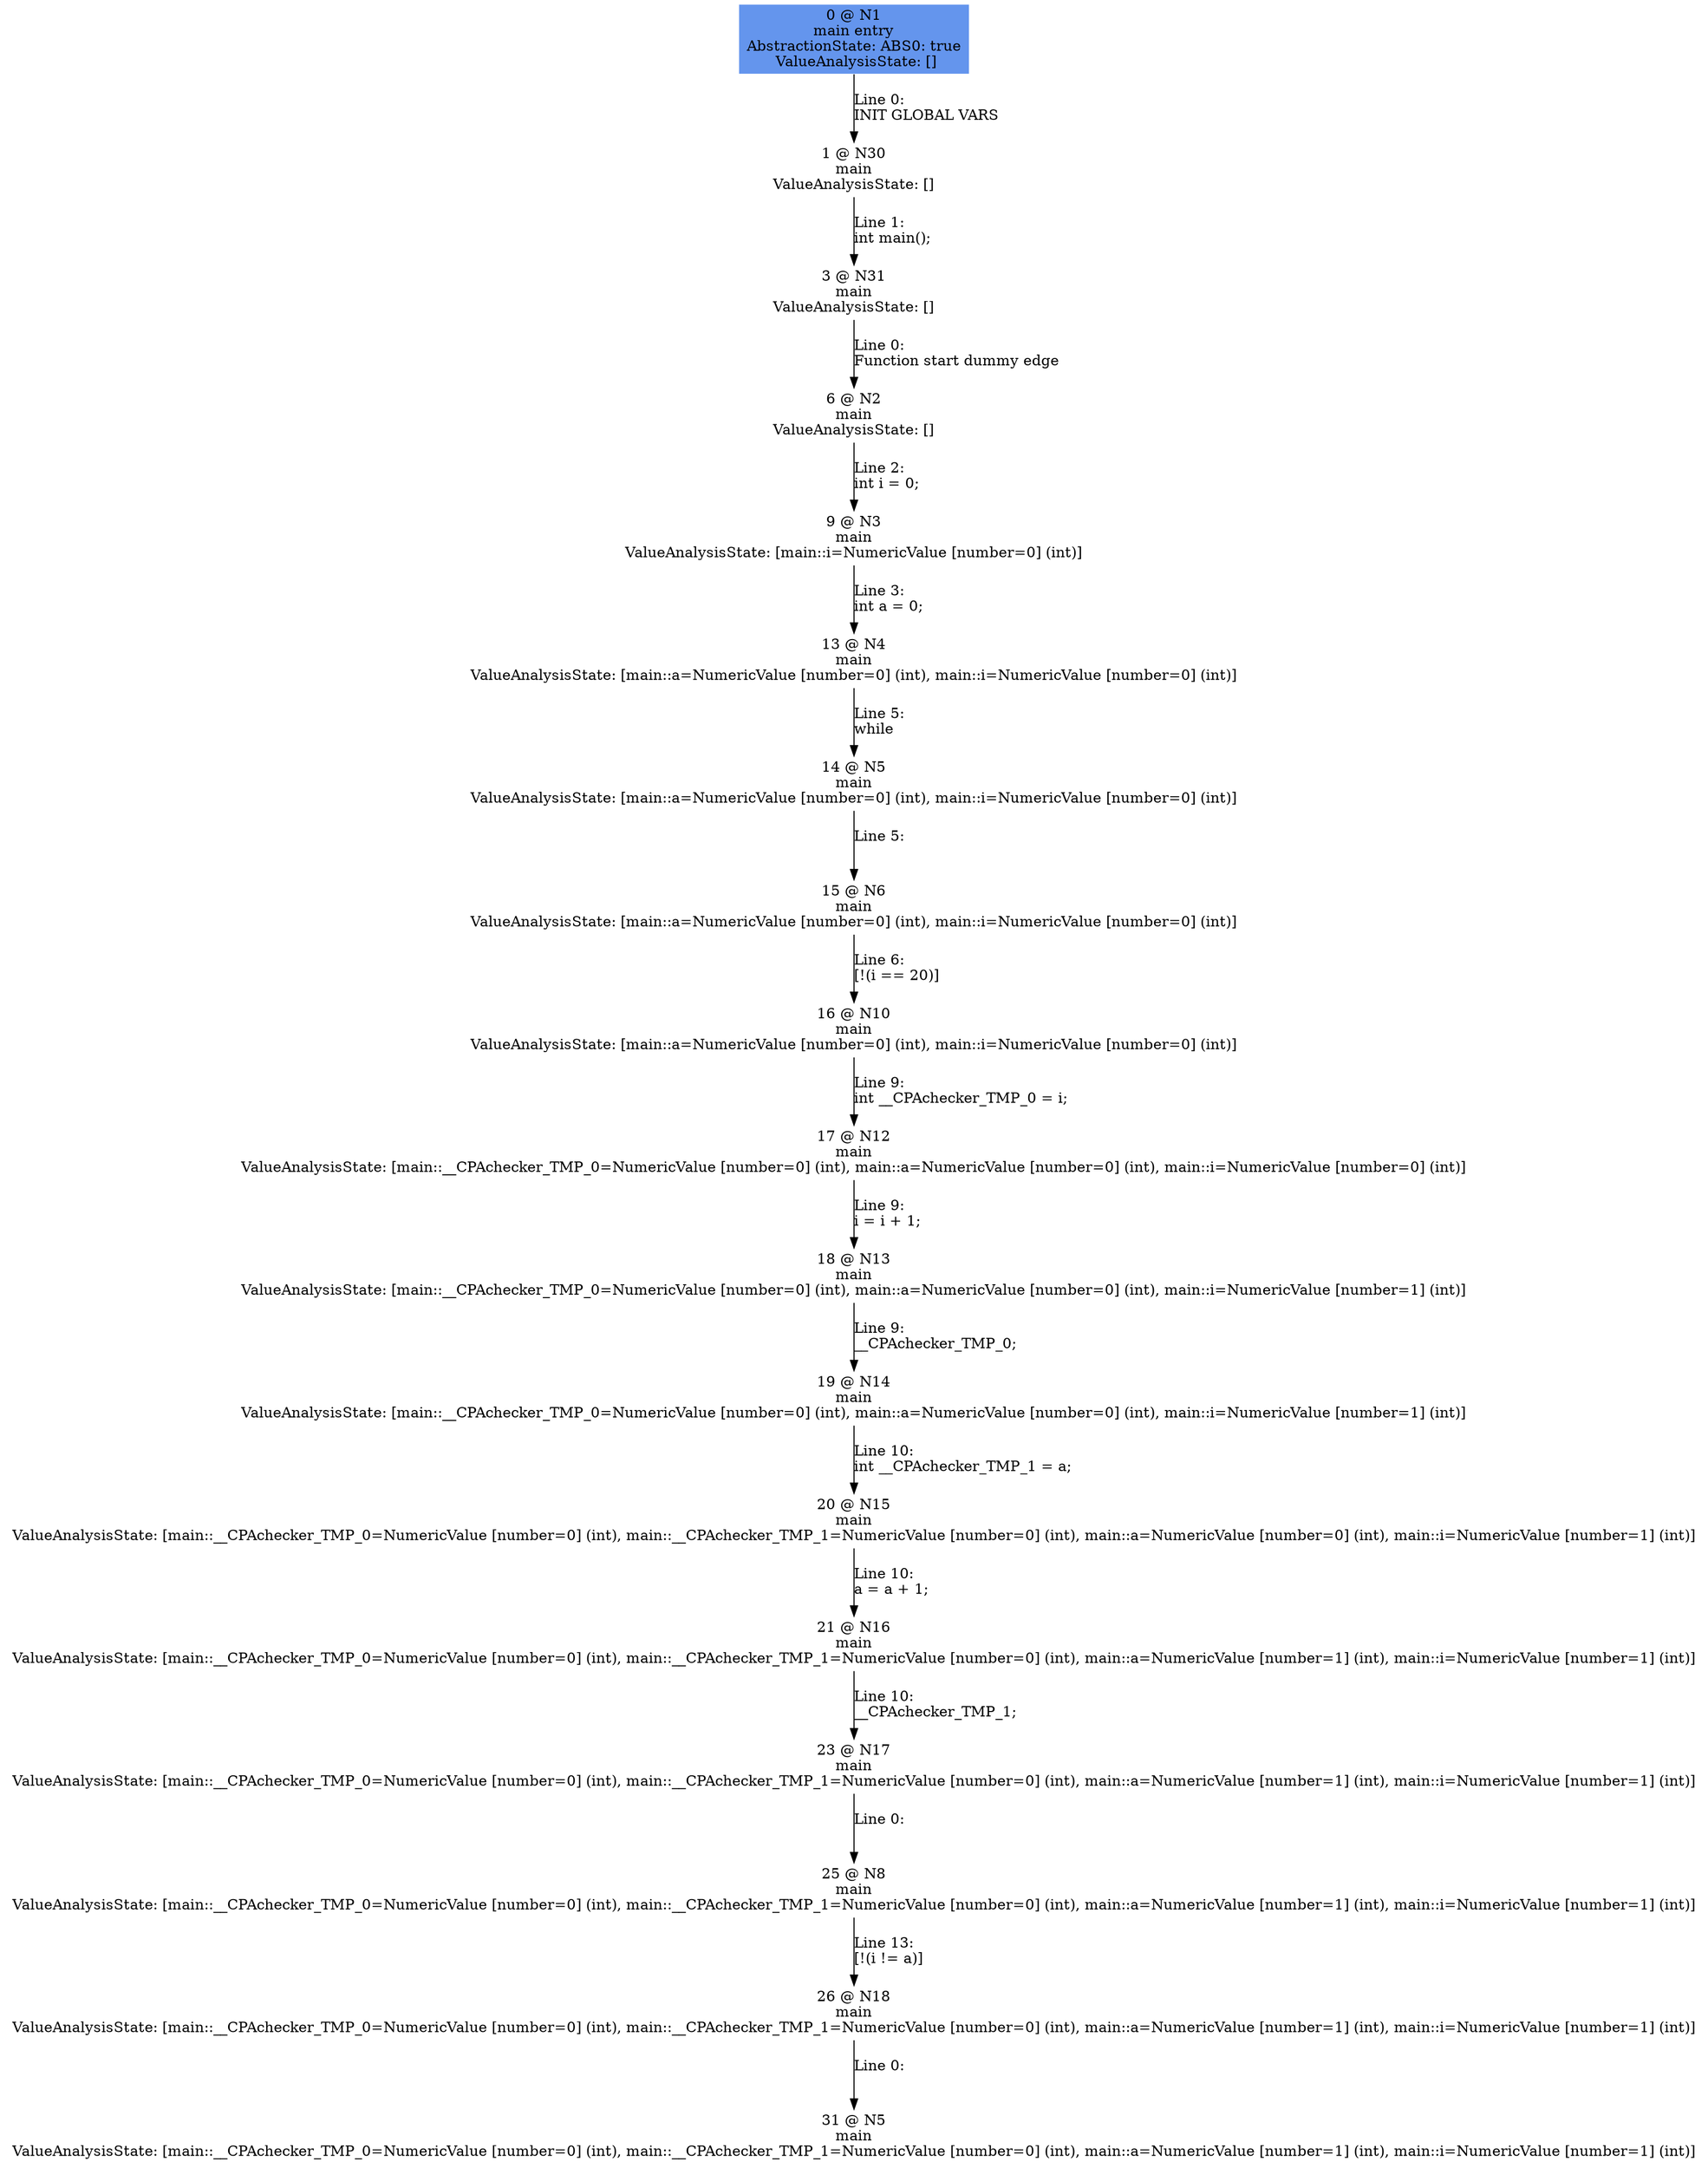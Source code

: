 digraph ARG {
node [style="filled" shape="box" color="white"]
0 [fillcolor="cornflowerblue" label="0 @ N1\nmain entry\nAbstractionState: ABS0: true\n ValueAnalysisState: []\n" id="0"]
1 [label="1 @ N30\nmain\nValueAnalysisState: []\n" id="1"]
3 [label="3 @ N31\nmain\nValueAnalysisState: []\n" id="3"]
6 [label="6 @ N2\nmain\nValueAnalysisState: []\n" id="6"]
9 [label="9 @ N3\nmain\nValueAnalysisState: [main::i=NumericValue [number=0] (int)]\n" id="9"]
13 [label="13 @ N4\nmain\nValueAnalysisState: [main::a=NumericValue [number=0] (int), main::i=NumericValue [number=0] (int)]\n" id="13"]
14 [label="14 @ N5\nmain\nValueAnalysisState: [main::a=NumericValue [number=0] (int), main::i=NumericValue [number=0] (int)]\n" id="14"]
15 [label="15 @ N6\nmain\nValueAnalysisState: [main::a=NumericValue [number=0] (int), main::i=NumericValue [number=0] (int)]\n" id="15"]
16 [label="16 @ N10\nmain\nValueAnalysisState: [main::a=NumericValue [number=0] (int), main::i=NumericValue [number=0] (int)]\n" id="16"]
17 [label="17 @ N12\nmain\nValueAnalysisState: [main::__CPAchecker_TMP_0=NumericValue [number=0] (int), main::a=NumericValue [number=0] (int), main::i=NumericValue [number=0] (int)]\n" id="17"]
18 [label="18 @ N13\nmain\nValueAnalysisState: [main::__CPAchecker_TMP_0=NumericValue [number=0] (int), main::a=NumericValue [number=0] (int), main::i=NumericValue [number=1] (int)]\n" id="18"]
19 [label="19 @ N14\nmain\nValueAnalysisState: [main::__CPAchecker_TMP_0=NumericValue [number=0] (int), main::a=NumericValue [number=0] (int), main::i=NumericValue [number=1] (int)]\n" id="19"]
20 [label="20 @ N15\nmain\nValueAnalysisState: [main::__CPAchecker_TMP_0=NumericValue [number=0] (int), main::__CPAchecker_TMP_1=NumericValue [number=0] (int), main::a=NumericValue [number=0] (int), main::i=NumericValue [number=1] (int)]\n" id="20"]
21 [label="21 @ N16\nmain\nValueAnalysisState: [main::__CPAchecker_TMP_0=NumericValue [number=0] (int), main::__CPAchecker_TMP_1=NumericValue [number=0] (int), main::a=NumericValue [number=1] (int), main::i=NumericValue [number=1] (int)]\n" id="21"]
23 [label="23 @ N17\nmain\nValueAnalysisState: [main::__CPAchecker_TMP_0=NumericValue [number=0] (int), main::__CPAchecker_TMP_1=NumericValue [number=0] (int), main::a=NumericValue [number=1] (int), main::i=NumericValue [number=1] (int)]\n" id="23"]
25 [label="25 @ N8\nmain\nValueAnalysisState: [main::__CPAchecker_TMP_0=NumericValue [number=0] (int), main::__CPAchecker_TMP_1=NumericValue [number=0] (int), main::a=NumericValue [number=1] (int), main::i=NumericValue [number=1] (int)]\n" id="25"]
26 [label="26 @ N18\nmain\nValueAnalysisState: [main::__CPAchecker_TMP_0=NumericValue [number=0] (int), main::__CPAchecker_TMP_1=NumericValue [number=0] (int), main::a=NumericValue [number=1] (int), main::i=NumericValue [number=1] (int)]\n" id="26"]
31 [label="31 @ N5\nmain\nValueAnalysisState: [main::__CPAchecker_TMP_0=NumericValue [number=0] (int), main::__CPAchecker_TMP_1=NumericValue [number=0] (int), main::a=NumericValue [number=1] (int), main::i=NumericValue [number=1] (int)]\n" id="31"]
0 -> 1 [label="Line 0: \lINIT GLOBAL VARS\l" id="0 -> 1"]
1 -> 3 [label="Line 1: \lint main();\l" id="1 -> 3"]
3 -> 6 [label="Line 0: \lFunction start dummy edge\l" id="3 -> 6"]
6 -> 9 [label="Line 2: \lint i = 0;\l" id="6 -> 9"]
9 -> 13 [label="Line 3: \lint a = 0;\l" id="9 -> 13"]
13 -> 14 [label="Line 5: \lwhile\l" id="13 -> 14"]
14 -> 15 [label="Line 5: \l\l" id="14 -> 15"]
15 -> 16 [label="Line 6: \l[!(i == 20)]\l" id="15 -> 16"]
16 -> 17 [label="Line 9: \lint __CPAchecker_TMP_0 = i;\l" id="16 -> 17"]
17 -> 18 [label="Line 9: \li = i + 1;\l" id="17 -> 18"]
18 -> 19 [label="Line 9: \l__CPAchecker_TMP_0;\l" id="18 -> 19"]
19 -> 20 [label="Line 10: \lint __CPAchecker_TMP_1 = a;\l" id="19 -> 20"]
20 -> 21 [label="Line 10: \la = a + 1;\l" id="20 -> 21"]
21 -> 23 [label="Line 10: \l__CPAchecker_TMP_1;\l" id="21 -> 23"]
23 -> 25 [label="Line 0: \l\l" id="23 -> 25"]
25 -> 26 [label="Line 13: \l[!(i != a)]\l" id="25 -> 26"]
26 -> 31 [label="Line 0: \l\l" id="26 -> 31"]
}
